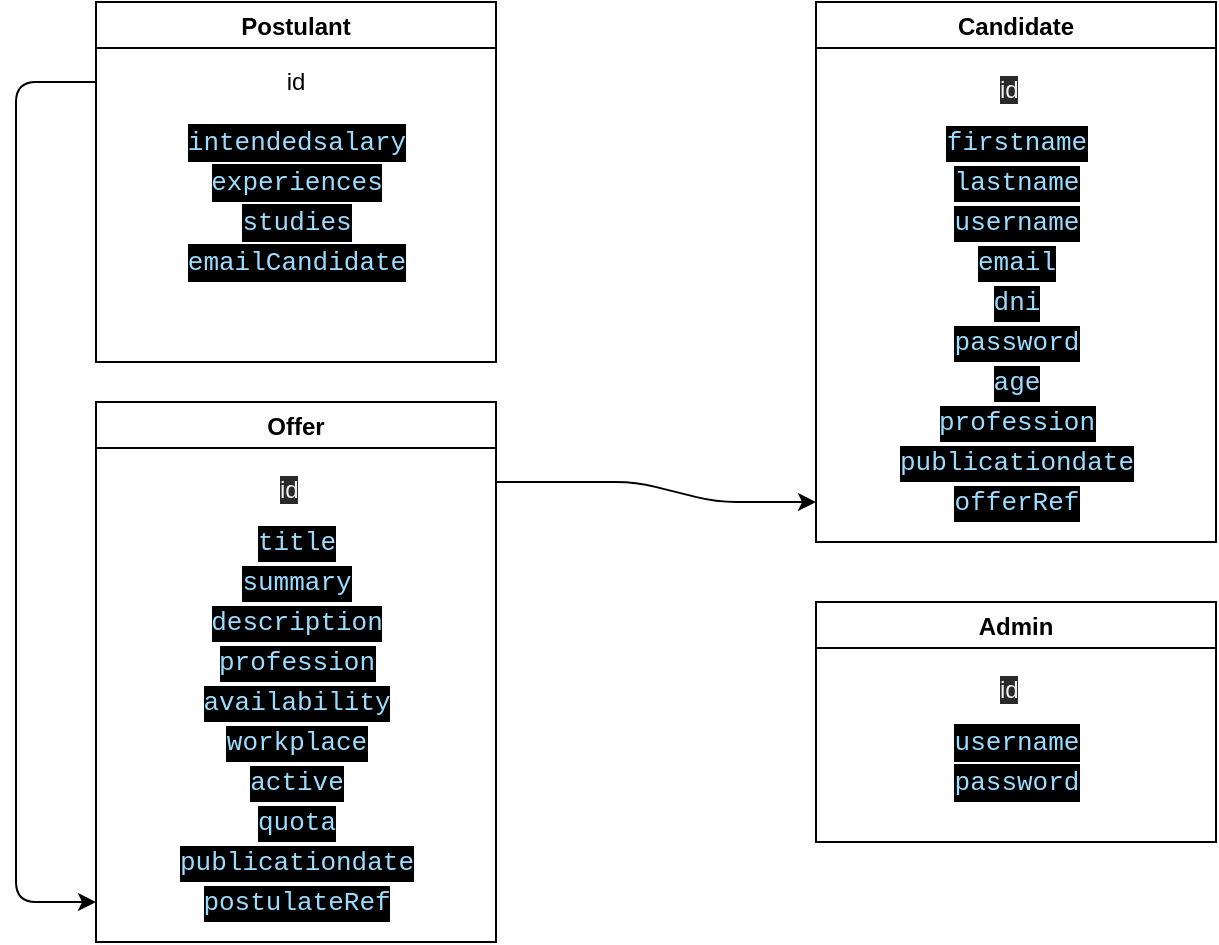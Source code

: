 <mxfile version="13.1.3">
    <diagram id="6hGFLwfOUW9BJ-s0fimq" name="Page-1">
        <mxGraphModel dx="829" dy="490" grid="1" gridSize="10" guides="1" tooltips="1" connect="1" arrows="1" fold="1" page="1" pageScale="1" pageWidth="827" pageHeight="1169" math="0" shadow="0">
            <root>
                <mxCell id="0"/>
                <mxCell id="1" parent="0"/>
                <mxCell id="5" value="Offer" style="swimlane;" parent="1" vertex="1">
                    <mxGeometry x="80" y="220" width="200" height="270" as="geometry"/>
                </mxCell>
                <mxCell id="8" value="&lt;div style=&quot;color: rgb(255 , 255 , 255) ; background-color: rgb(0 , 0 , 0) ; font-family: &amp;#34;fira code retina&amp;#34; , &amp;#34;consolas&amp;#34; , &amp;#34;courier new&amp;#34; , monospace ; font-size: 13px ; line-height: 18px&quot;&gt;&lt;span style=&quot;color: #9cdcfe&quot;&gt;summary&lt;/span&gt;&lt;/div&gt;" style="text;html=1;align=center;verticalAlign=middle;resizable=0;points=[];autosize=1;" parent="5" vertex="1">
                    <mxGeometry x="65" y="80" width="70" height="20" as="geometry"/>
                </mxCell>
                <mxCell id="9" value="&lt;div style=&quot;color: rgb(255 , 255 , 255) ; background-color: rgb(0 , 0 , 0) ; font-family: &amp;#34;fira code retina&amp;#34; , &amp;#34;consolas&amp;#34; , &amp;#34;courier new&amp;#34; , monospace ; font-size: 13px ; line-height: 18px&quot;&gt;&lt;span style=&quot;color: #9cdcfe&quot;&gt;description&lt;/span&gt;&lt;/div&gt;" style="text;html=1;align=center;verticalAlign=middle;resizable=0;points=[];autosize=1;" parent="5" vertex="1">
                    <mxGeometry x="50" y="100" width="100" height="20" as="geometry"/>
                </mxCell>
                <mxCell id="12" value="&lt;div style=&quot;color: rgb(255 , 255 , 255) ; background-color: rgb(0 , 0 , 0) ; font-family: &amp;#34;fira code retina&amp;#34; , &amp;#34;consolas&amp;#34; , &amp;#34;courier new&amp;#34; , monospace ; font-size: 13px ; line-height: 18px&quot;&gt;&lt;span style=&quot;color: #9cdcfe&quot;&gt;title&lt;/span&gt;&lt;/div&gt;" style="text;html=1;align=center;verticalAlign=middle;resizable=0;points=[];autosize=1;" parent="5" vertex="1">
                    <mxGeometry x="70" y="60" width="60" height="20" as="geometry"/>
                </mxCell>
                <mxCell id="13" value="&lt;div style=&quot;color: rgb(255 , 255 , 255) ; background-color: rgb(0 , 0 , 0) ; font-family: &amp;#34;fira code retina&amp;#34; , &amp;#34;consolas&amp;#34; , &amp;#34;courier new&amp;#34; , monospace ; font-size: 13px ; line-height: 18px&quot;&gt;&lt;span style=&quot;color: #9cdcfe&quot;&gt;profession&lt;/span&gt;&lt;/div&gt;" style="text;html=1;align=center;verticalAlign=middle;resizable=0;points=[];autosize=1;" parent="5" vertex="1">
                    <mxGeometry x="50" y="120" width="100" height="20" as="geometry"/>
                </mxCell>
                <mxCell id="14" value="&lt;div style=&quot;color: rgb(255 , 255 , 255) ; background-color: rgb(0 , 0 , 0) ; font-family: &amp;#34;fira code retina&amp;#34; , &amp;#34;consolas&amp;#34; , &amp;#34;courier new&amp;#34; , monospace ; font-size: 13px ; line-height: 18px&quot;&gt;&lt;span style=&quot;color: #9cdcfe&quot;&gt;availability&lt;/span&gt;&lt;/div&gt;" style="text;html=1;align=center;verticalAlign=middle;resizable=0;points=[];autosize=1;" parent="5" vertex="1">
                    <mxGeometry x="45" y="140" width="110" height="20" as="geometry"/>
                </mxCell>
                <mxCell id="15" value="&lt;div style=&quot;color: rgb(255 , 255 , 255) ; background-color: rgb(0 , 0 , 0) ; font-family: &amp;#34;fira code retina&amp;#34; , &amp;#34;consolas&amp;#34; , &amp;#34;courier new&amp;#34; , monospace ; font-size: 13px ; line-height: 18px&quot;&gt;&lt;span style=&quot;color: #9cdcfe&quot;&gt;workplace&lt;/span&gt;&lt;/div&gt;" style="text;html=1;align=center;verticalAlign=middle;resizable=0;points=[];autosize=1;" parent="5" vertex="1">
                    <mxGeometry x="55" y="160" width="90" height="20" as="geometry"/>
                </mxCell>
                <mxCell id="16" value="&lt;div style=&quot;color: rgb(255 , 255 , 255) ; background-color: rgb(0 , 0 , 0) ; font-family: &amp;#34;fira code retina&amp;#34; , &amp;#34;consolas&amp;#34; , &amp;#34;courier new&amp;#34; , monospace ; font-size: 13px ; line-height: 18px&quot;&gt;&lt;span style=&quot;color: #9cdcfe&quot;&gt;active&lt;/span&gt;&lt;/div&gt;" style="text;html=1;align=center;verticalAlign=middle;resizable=0;points=[];autosize=1;" parent="5" vertex="1">
                    <mxGeometry x="70" y="180" width="60" height="20" as="geometry"/>
                </mxCell>
                <mxCell id="17" value="&lt;div style=&quot;color: rgb(255 , 255 , 255) ; background-color: rgb(0 , 0 , 0) ; font-family: &amp;#34;fira code retina&amp;#34; , &amp;#34;consolas&amp;#34; , &amp;#34;courier new&amp;#34; , monospace ; font-size: 13px ; line-height: 18px&quot;&gt;&lt;span style=&quot;color: #9cdcfe&quot;&gt;quota&lt;/span&gt;&lt;/div&gt;" style="text;html=1;align=center;verticalAlign=middle;resizable=0;points=[];autosize=1;" parent="5" vertex="1">
                    <mxGeometry x="70" y="200" width="60" height="20" as="geometry"/>
                </mxCell>
                <mxCell id="18" value="&lt;div style=&quot;color: rgb(255 , 255 , 255) ; background-color: rgb(0 , 0 , 0) ; font-family: &amp;#34;fira code retina&amp;#34; , &amp;#34;consolas&amp;#34; , &amp;#34;courier new&amp;#34; , monospace ; font-size: 13px ; line-height: 18px&quot;&gt;&lt;span style=&quot;color: #9cdcfe&quot;&gt;publicationdate&lt;/span&gt;&lt;/div&gt;" style="text;html=1;align=center;verticalAlign=middle;resizable=0;points=[];autosize=1;" parent="5" vertex="1">
                    <mxGeometry x="30" y="220" width="140" height="20" as="geometry"/>
                </mxCell>
                <mxCell id="61" value="&lt;!--StartFragment--&gt;&lt;span style=&quot;color: rgb(240, 240, 240); font-family: Helvetica; font-size: 12px; font-style: normal; font-variant-ligatures: normal; font-variant-caps: normal; font-weight: 400; letter-spacing: normal; orphans: 2; text-align: center; text-indent: 0px; text-transform: none; widows: 2; word-spacing: 0px; -webkit-text-stroke-width: 0px; background-color: rgb(42, 42, 42); text-decoration-style: initial; text-decoration-color: initial; float: none; display: inline !important;&quot;&gt;id&lt;/span&gt;&lt;!--EndFragment--&gt;" style="text;whiteSpace=wrap;html=1;" vertex="1" parent="5">
                    <mxGeometry x="90" y="30" width="30" height="30" as="geometry"/>
                </mxCell>
                <mxCell id="72" value="&lt;div style=&quot;color: rgb(255 , 255 , 255) ; background-color: rgb(0 , 0 , 0) ; font-family: &amp;#34;fira code retina&amp;#34; , &amp;#34;consolas&amp;#34; , &amp;#34;courier new&amp;#34; , monospace ; font-size: 13px ; line-height: 18px&quot;&gt;&lt;span style=&quot;color: #9cdcfe&quot;&gt;postulateRef&lt;/span&gt;&lt;/div&gt;" style="text;html=1;align=center;verticalAlign=middle;resizable=0;points=[];autosize=1;" vertex="1" parent="5">
                    <mxGeometry x="45" y="240" width="110" height="20" as="geometry"/>
                </mxCell>
                <mxCell id="20" value="Postulant" style="swimlane;" parent="1" vertex="1">
                    <mxGeometry x="80" y="20" width="200" height="180" as="geometry"/>
                </mxCell>
                <mxCell id="21" value="&lt;div style=&quot;background-color: rgb(0 , 0 , 0) ; line-height: 18px&quot;&gt;&lt;font color=&quot;#9cdcfe&quot; face=&quot;fira code retina, consolas, courier new, monospace&quot;&gt;&lt;span style=&quot;font-size: 13px&quot;&gt;experiences&lt;/span&gt;&lt;/font&gt;&lt;br&gt;&lt;/div&gt;" style="text;html=1;align=center;verticalAlign=middle;resizable=0;points=[];autosize=1;" parent="20" vertex="1">
                    <mxGeometry x="50" y="80" width="100" height="20" as="geometry"/>
                </mxCell>
                <mxCell id="22" value="&lt;div style=&quot;background-color: rgb(0 , 0 , 0) ; line-height: 18px&quot;&gt;&lt;font color=&quot;#9cdcfe&quot; face=&quot;fira code retina, consolas, courier new, monospace&quot;&gt;&lt;span style=&quot;font-size: 13px&quot;&gt;studies&lt;/span&gt;&lt;/font&gt;&lt;br&gt;&lt;/div&gt;" style="text;html=1;align=center;verticalAlign=middle;resizable=0;points=[];autosize=1;" parent="20" vertex="1">
                    <mxGeometry x="65" y="100" width="70" height="20" as="geometry"/>
                </mxCell>
                <mxCell id="23" value="&lt;div style=&quot;background-color: rgb(0 , 0 , 0) ; line-height: 18px&quot;&gt;&lt;font color=&quot;#9cdcfe&quot; face=&quot;fira code retina, consolas, courier new, monospace&quot;&gt;&lt;span style=&quot;font-size: 13px&quot;&gt;intendedsalary&lt;/span&gt;&lt;/font&gt;&lt;br&gt;&lt;/div&gt;" style="text;html=1;align=center;verticalAlign=middle;resizable=0;points=[];autosize=1;" parent="20" vertex="1">
                    <mxGeometry x="35" y="60" width="130" height="20" as="geometry"/>
                </mxCell>
                <mxCell id="59" value="id" style="text;html=1;strokeColor=none;fillColor=none;align=center;verticalAlign=middle;whiteSpace=wrap;rounded=0;" vertex="1" parent="20">
                    <mxGeometry x="80" y="30" width="40" height="20" as="geometry"/>
                </mxCell>
                <mxCell id="73" value="&lt;div style=&quot;background-color: rgb(0 , 0 , 0) ; line-height: 18px&quot;&gt;&lt;font color=&quot;#9cdcfe&quot; face=&quot;fira code retina, consolas, courier new, monospace&quot;&gt;&lt;span style=&quot;font-size: 13px&quot;&gt;emailCandidate&lt;/span&gt;&lt;/font&gt;&lt;br&gt;&lt;/div&gt;" style="text;html=1;align=center;verticalAlign=middle;resizable=0;points=[];autosize=1;" vertex="1" parent="20">
                    <mxGeometry x="35" y="120" width="130" height="20" as="geometry"/>
                </mxCell>
                <mxCell id="32" value="Candidate" style="swimlane;" parent="1" vertex="1">
                    <mxGeometry x="440" y="20" width="200" height="270" as="geometry"/>
                </mxCell>
                <mxCell id="33" value="&lt;div style=&quot;color: rgb(255 , 255 , 255) ; background-color: rgb(0 , 0 , 0) ; font-family: &amp;#34;fira code retina&amp;#34; , &amp;#34;consolas&amp;#34; , &amp;#34;courier new&amp;#34; , monospace ; font-size: 13px ; line-height: 18px&quot;&gt;&lt;div style=&quot;font-family: &amp;#34;fira code retina&amp;#34; , &amp;#34;consolas&amp;#34; , &amp;#34;courier new&amp;#34; , monospace ; line-height: 18px&quot;&gt;&lt;span style=&quot;color: #9cdcfe&quot;&gt;lastname&lt;/span&gt;&lt;/div&gt;&lt;/div&gt;" style="text;html=1;align=center;verticalAlign=middle;resizable=0;points=[];autosize=1;" parent="32" vertex="1">
                    <mxGeometry x="60" y="80" width="80" height="20" as="geometry"/>
                </mxCell>
                <mxCell id="34" value="&lt;div style=&quot;color: rgb(255 , 255 , 255) ; background-color: rgb(0 , 0 , 0) ; font-family: &amp;#34;fira code retina&amp;#34; , &amp;#34;consolas&amp;#34; , &amp;#34;courier new&amp;#34; , monospace ; font-size: 13px ; line-height: 18px&quot;&gt;&lt;div style=&quot;font-family: &amp;#34;fira code retina&amp;#34; , &amp;#34;consolas&amp;#34; , &amp;#34;courier new&amp;#34; , monospace ; line-height: 18px&quot;&gt;&lt;span style=&quot;color: #9cdcfe&quot;&gt;username&lt;/span&gt;&lt;/div&gt;&lt;/div&gt;" style="text;html=1;align=center;verticalAlign=middle;resizable=0;points=[];autosize=1;" parent="32" vertex="1">
                    <mxGeometry x="60" y="100" width="80" height="20" as="geometry"/>
                </mxCell>
                <mxCell id="35" value="&lt;div style=&quot;color: rgb(255 , 255 , 255) ; background-color: rgb(0 , 0 , 0) ; font-family: &amp;#34;fira code retina&amp;#34; , &amp;#34;consolas&amp;#34; , &amp;#34;courier new&amp;#34; , monospace ; font-size: 13px ; line-height: 18px&quot;&gt;&lt;div style=&quot;font-family: &amp;#34;fira code retina&amp;#34; , &amp;#34;consolas&amp;#34; , &amp;#34;courier new&amp;#34; , monospace ; line-height: 18px&quot;&gt;&lt;span style=&quot;color: #9cdcfe&quot;&gt;firstname&lt;/span&gt;&lt;/div&gt;&lt;/div&gt;" style="text;html=1;align=center;verticalAlign=middle;resizable=0;points=[];autosize=1;" parent="32" vertex="1">
                    <mxGeometry x="55" y="60" width="90" height="20" as="geometry"/>
                </mxCell>
                <mxCell id="36" value="&lt;div style=&quot;color: rgb(255 , 255 , 255) ; background-color: rgb(0 , 0 , 0) ; font-family: &amp;#34;fira code retina&amp;#34; , &amp;#34;consolas&amp;#34; , &amp;#34;courier new&amp;#34; , monospace ; font-size: 13px ; line-height: 18px&quot;&gt;&lt;div style=&quot;font-family: &amp;#34;fira code retina&amp;#34; , &amp;#34;consolas&amp;#34; , &amp;#34;courier new&amp;#34; , monospace ; line-height: 18px&quot;&gt;&lt;span style=&quot;color: #9cdcfe&quot;&gt;email&lt;/span&gt;&lt;/div&gt;&lt;/div&gt;" style="text;html=1;align=center;verticalAlign=middle;resizable=0;points=[];autosize=1;" parent="32" vertex="1">
                    <mxGeometry x="70" y="120" width="60" height="20" as="geometry"/>
                </mxCell>
                <mxCell id="37" value="&lt;div style=&quot;color: rgb(255 , 255 , 255) ; background-color: rgb(0 , 0 , 0) ; font-family: &amp;#34;fira code retina&amp;#34; , &amp;#34;consolas&amp;#34; , &amp;#34;courier new&amp;#34; , monospace ; font-size: 13px ; line-height: 18px&quot;&gt;&lt;div style=&quot;font-family: &amp;#34;fira code retina&amp;#34; , &amp;#34;consolas&amp;#34; , &amp;#34;courier new&amp;#34; , monospace ; line-height: 18px&quot;&gt;&lt;span style=&quot;color: #9cdcfe&quot;&gt;dni&lt;/span&gt;&lt;/div&gt;&lt;/div&gt;" style="text;html=1;align=center;verticalAlign=middle;resizable=0;points=[];autosize=1;" parent="32" vertex="1">
                    <mxGeometry x="80" y="140" width="40" height="20" as="geometry"/>
                </mxCell>
                <mxCell id="38" value="&lt;div style=&quot;color: rgb(255 , 255 , 255) ; background-color: rgb(0 , 0 , 0) ; font-family: &amp;#34;fira code retina&amp;#34; , &amp;#34;consolas&amp;#34; , &amp;#34;courier new&amp;#34; , monospace ; font-size: 13px ; line-height: 18px&quot;&gt;&lt;div style=&quot;font-family: &amp;#34;fira code retina&amp;#34; , &amp;#34;consolas&amp;#34; , &amp;#34;courier new&amp;#34; , monospace ; line-height: 18px&quot;&gt;&lt;span style=&quot;color: #9cdcfe&quot;&gt;password&lt;/span&gt;&lt;/div&gt;&lt;/div&gt;" style="text;html=1;align=center;verticalAlign=middle;resizable=0;points=[];autosize=1;" parent="32" vertex="1">
                    <mxGeometry x="60" y="160" width="80" height="20" as="geometry"/>
                </mxCell>
                <mxCell id="39" value="&lt;div style=&quot;color: rgb(255 , 255 , 255) ; background-color: rgb(0 , 0 , 0) ; font-family: &amp;#34;fira code retina&amp;#34; , &amp;#34;consolas&amp;#34; , &amp;#34;courier new&amp;#34; , monospace ; font-size: 13px ; line-height: 18px&quot;&gt;&lt;div style=&quot;font-family: &amp;#34;fira code retina&amp;#34; , &amp;#34;consolas&amp;#34; , &amp;#34;courier new&amp;#34; , monospace ; line-height: 18px&quot;&gt;&lt;span style=&quot;color: #9cdcfe&quot;&gt;age&lt;/span&gt;&lt;/div&gt;&lt;/div&gt;" style="text;html=1;align=center;verticalAlign=middle;resizable=0;points=[];autosize=1;" parent="32" vertex="1">
                    <mxGeometry x="80" y="180" width="40" height="20" as="geometry"/>
                </mxCell>
                <mxCell id="40" value="&lt;div style=&quot;color: rgb(255 , 255 , 255) ; background-color: rgb(0 , 0 , 0) ; font-family: &amp;#34;fira code retina&amp;#34; , &amp;#34;consolas&amp;#34; , &amp;#34;courier new&amp;#34; , monospace ; font-size: 13px ; line-height: 18px&quot;&gt;&lt;div style=&quot;font-family: &amp;#34;fira code retina&amp;#34; , &amp;#34;consolas&amp;#34; , &amp;#34;courier new&amp;#34; , monospace ; line-height: 18px&quot;&gt;&lt;span style=&quot;color: #9cdcfe&quot;&gt;profession&lt;/span&gt;&lt;/div&gt;&lt;/div&gt;" style="text;html=1;align=center;verticalAlign=middle;resizable=0;points=[];autosize=1;" parent="32" vertex="1">
                    <mxGeometry x="50" y="200" width="100" height="20" as="geometry"/>
                </mxCell>
                <mxCell id="41" value="&lt;div style=&quot;color: rgb(255 , 255 , 255) ; background-color: rgb(0 , 0 , 0) ; font-family: &amp;#34;fira code retina&amp;#34; , &amp;#34;consolas&amp;#34; , &amp;#34;courier new&amp;#34; , monospace ; font-size: 13px ; line-height: 18px&quot;&gt;&lt;span style=&quot;color: #9cdcfe&quot;&gt;publicationdate&lt;/span&gt;&lt;/div&gt;" style="text;html=1;align=center;verticalAlign=middle;resizable=0;points=[];autosize=1;" parent="32" vertex="1">
                    <mxGeometry x="30" y="220" width="140" height="20" as="geometry"/>
                </mxCell>
                <mxCell id="42" value="&lt;div style=&quot;color: rgb(255 , 255 , 255) ; background-color: rgb(0 , 0 , 0) ; font-family: &amp;#34;fira code retina&amp;#34; , &amp;#34;consolas&amp;#34; , &amp;#34;courier new&amp;#34; , monospace ; font-size: 13px ; line-height: 18px&quot;&gt;&lt;div style=&quot;font-family: &amp;#34;fira code retina&amp;#34; , &amp;#34;consolas&amp;#34; , &amp;#34;courier new&amp;#34; , monospace ; line-height: 18px&quot;&gt;&lt;span style=&quot;color: rgb(156 , 220 , 254)&quot;&gt;offerRef&lt;/span&gt;&lt;br&gt;&lt;/div&gt;&lt;/div&gt;" style="text;html=1;align=center;verticalAlign=middle;resizable=0;points=[];autosize=1;" parent="32" vertex="1">
                    <mxGeometry x="60" y="240" width="80" height="20" as="geometry"/>
                </mxCell>
                <mxCell id="62" value="&lt;!--StartFragment--&gt;&lt;span style=&quot;color: rgb(240, 240, 240); font-family: Helvetica; font-size: 12px; font-style: normal; font-variant-ligatures: normal; font-variant-caps: normal; font-weight: 400; letter-spacing: normal; orphans: 2; text-align: center; text-indent: 0px; text-transform: none; widows: 2; word-spacing: 0px; -webkit-text-stroke-width: 0px; background-color: rgb(42, 42, 42); text-decoration-style: initial; text-decoration-color: initial; float: none; display: inline !important;&quot;&gt;id&lt;/span&gt;&lt;!--EndFragment--&gt;" style="text;whiteSpace=wrap;html=1;" vertex="1" parent="32">
                    <mxGeometry x="90" y="30" width="30" height="30" as="geometry"/>
                </mxCell>
                <mxCell id="52" value="Admin" style="swimlane;" parent="1" vertex="1">
                    <mxGeometry x="440" y="320" width="200" height="120" as="geometry"/>
                </mxCell>
                <mxCell id="53" value="&lt;div style=&quot;background-color: rgb(0 , 0 , 0) ; line-height: 18px&quot;&gt;&lt;font color=&quot;#9cdcfe&quot; face=&quot;fira code retina, consolas, courier new, monospace&quot;&gt;&lt;span style=&quot;font-size: 13px&quot;&gt;password&lt;/span&gt;&lt;/font&gt;&lt;br&gt;&lt;/div&gt;" style="text;html=1;align=center;verticalAlign=middle;resizable=0;points=[];autosize=1;" parent="52" vertex="1">
                    <mxGeometry x="60" y="80" width="80" height="20" as="geometry"/>
                </mxCell>
                <mxCell id="55" value="&lt;div style=&quot;background-color: rgb(0 , 0 , 0) ; line-height: 18px&quot;&gt;&lt;font color=&quot;#9cdcfe&quot; face=&quot;fira code retina, consolas, courier new, monospace&quot;&gt;&lt;span style=&quot;font-size: 13px&quot;&gt;username&lt;/span&gt;&lt;/font&gt;&lt;br&gt;&lt;/div&gt;" style="text;html=1;align=center;verticalAlign=middle;resizable=0;points=[];autosize=1;" parent="52" vertex="1">
                    <mxGeometry x="60" y="60" width="80" height="20" as="geometry"/>
                </mxCell>
                <mxCell id="63" value="&lt;!--StartFragment--&gt;&lt;span style=&quot;color: rgb(240, 240, 240); font-family: Helvetica; font-size: 12px; font-style: normal; font-variant-ligatures: normal; font-variant-caps: normal; font-weight: 400; letter-spacing: normal; orphans: 2; text-align: center; text-indent: 0px; text-transform: none; widows: 2; word-spacing: 0px; -webkit-text-stroke-width: 0px; background-color: rgb(42, 42, 42); text-decoration-style: initial; text-decoration-color: initial; float: none; display: inline !important;&quot;&gt;id&lt;/span&gt;&lt;!--EndFragment--&gt;" style="text;whiteSpace=wrap;html=1;" vertex="1" parent="52">
                    <mxGeometry x="90" y="30" width="30" height="30" as="geometry"/>
                </mxCell>
                <mxCell id="70" value="" style="endArrow=classic;html=1;" edge="1" parent="1">
                    <mxGeometry width="50" height="50" relative="1" as="geometry">
                        <mxPoint x="280" y="260" as="sourcePoint"/>
                        <mxPoint x="440" y="270" as="targetPoint"/>
                        <Array as="points">
                            <mxPoint x="350" y="260"/>
                            <mxPoint x="390" y="270"/>
                        </Array>
                    </mxGeometry>
                </mxCell>
                <mxCell id="71" value="" style="endArrow=classic;html=1;" edge="1" parent="1">
                    <mxGeometry width="50" height="50" relative="1" as="geometry">
                        <mxPoint x="80" y="60" as="sourcePoint"/>
                        <mxPoint x="80" y="470" as="targetPoint"/>
                        <Array as="points">
                            <mxPoint x="40" y="60"/>
                            <mxPoint x="40" y="470"/>
                        </Array>
                    </mxGeometry>
                </mxCell>
            </root>
        </mxGraphModel>
    </diagram>
</mxfile>